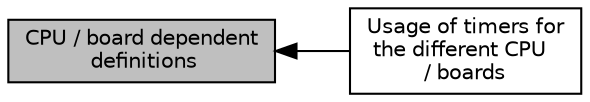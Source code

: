 digraph "CPU / board dependent definitions"
{
  edge [fontname="Helvetica",fontsize="10",labelfontname="Helvetica",labelfontsize="10"];
  node [fontname="Helvetica",fontsize="10",shape=box];
  rankdir=LR;
  Node1 [label="CPU / board dependent\l definitions",height=0.2,width=0.4,color="black", fillcolor="grey75", style="filled", fontcolor="black",tooltip=" "];
  Node2 [label="Usage of timers for\l the different CPU \l/ boards",height=0.2,width=0.4,color="black", fillcolor="white", style="filled",URL="$group__Timer.html",tooltip=" "];
  Node1->Node2 [shape=plaintext, dir="back", style="solid"];
}
